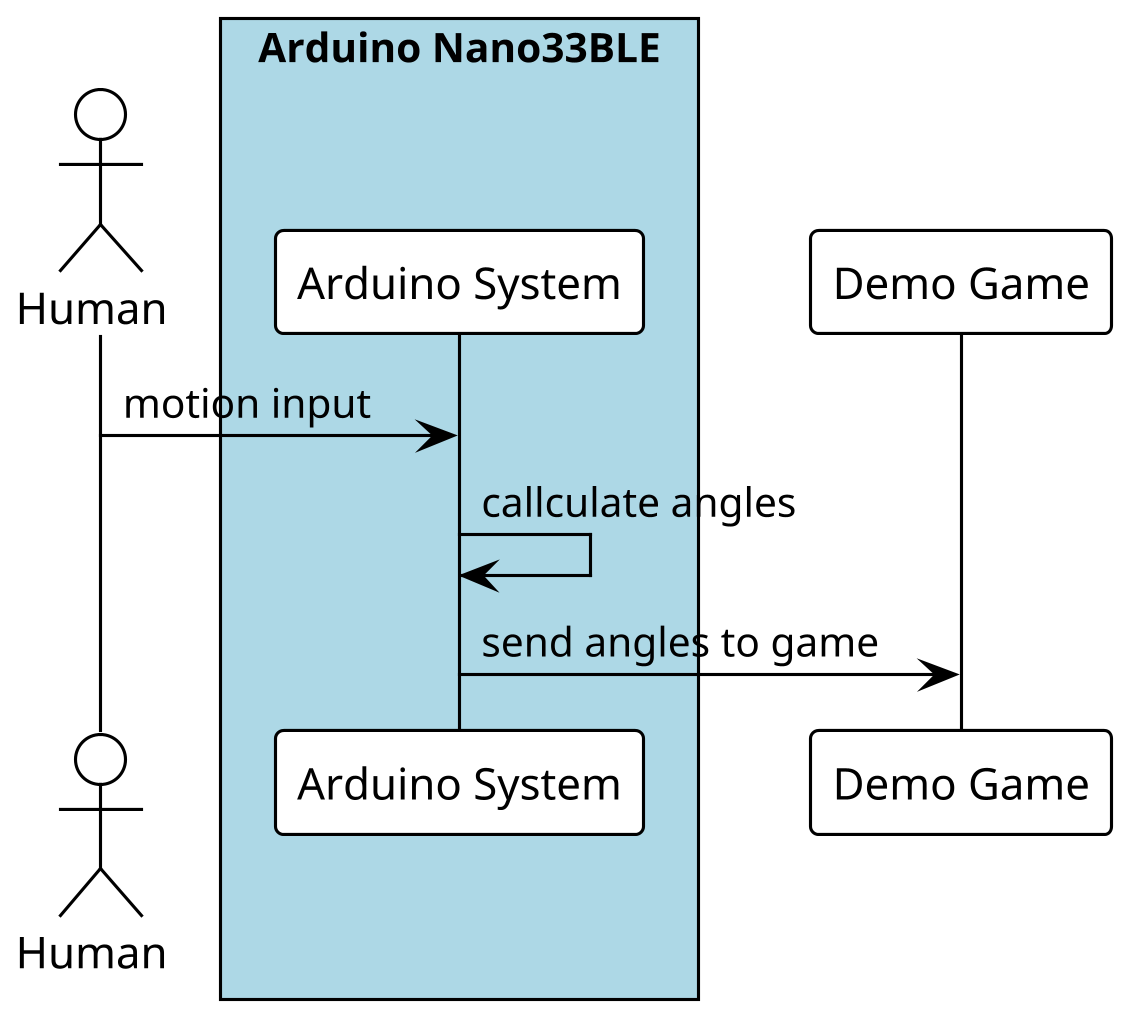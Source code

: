 @startuml

!theme plain
skinparam dpi 300

!pragma teoz true
actor       "Human"             as client
box         "Arduino Nano33BLE" #LightBlue
participant "Arduino System"    as arduino
end box
participant "Demo Game"         as game

client -> arduino: motion input
arduino -> arduino: callculate angles
arduino -> game: send angles to game
@enduml